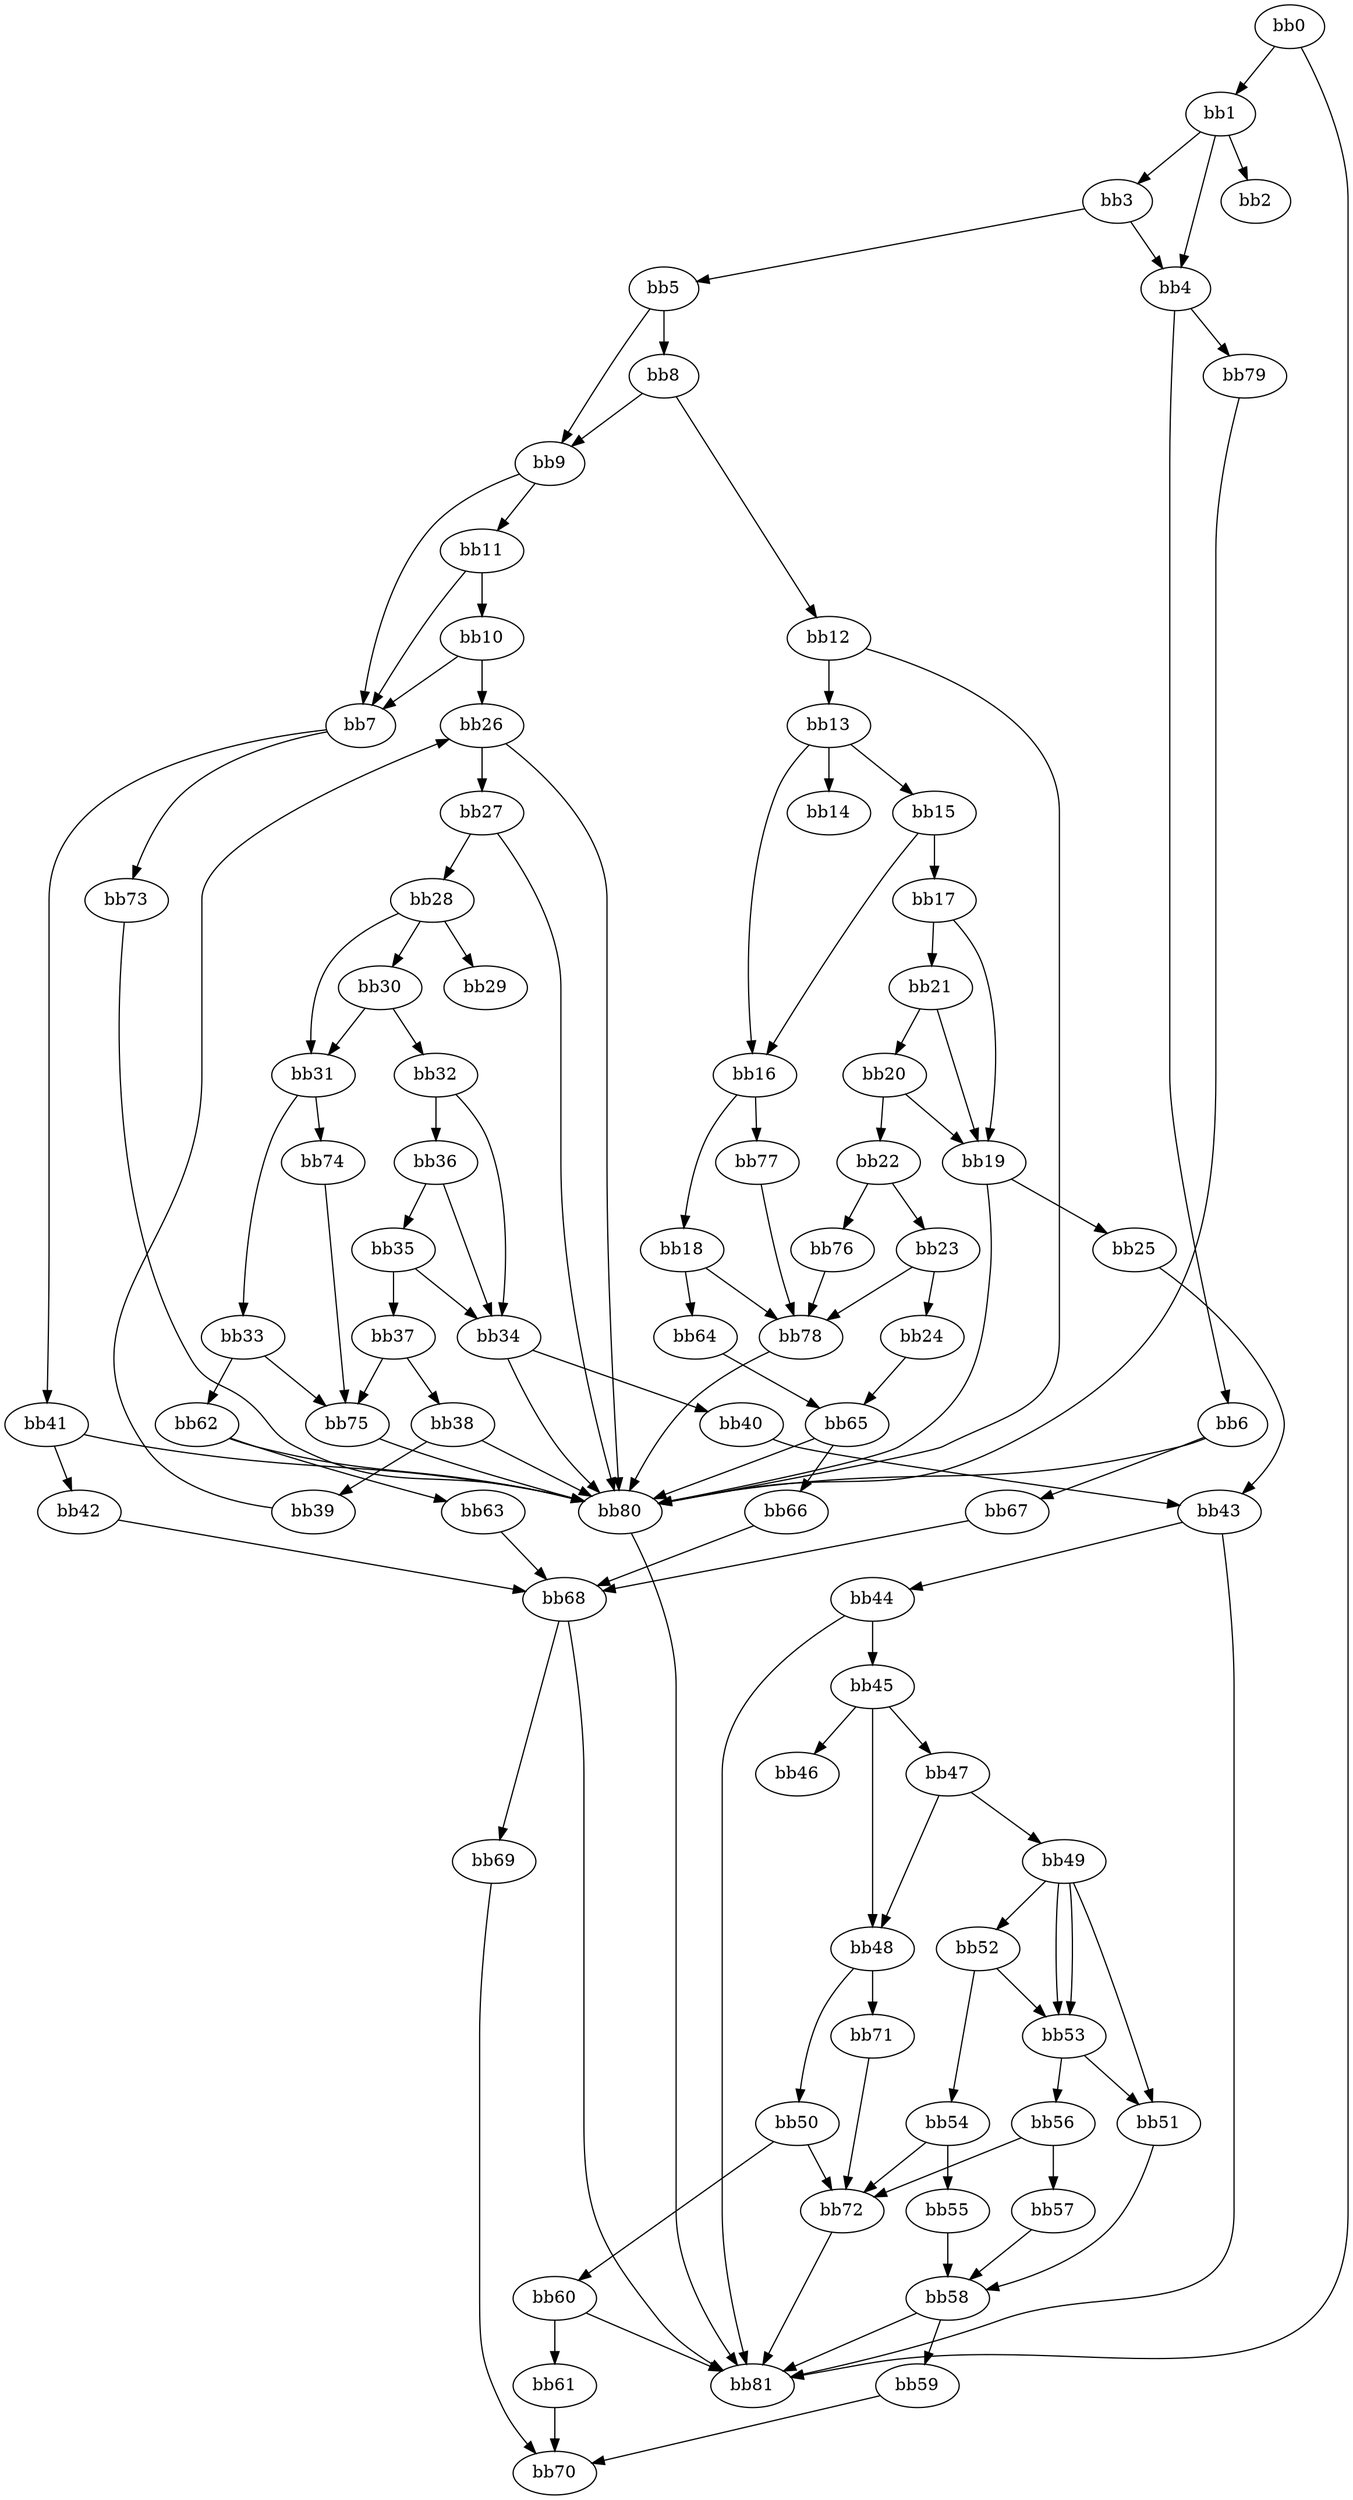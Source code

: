 digraph {
    0 [ label = "bb0\l" ]
    1 [ label = "bb1\l" ]
    2 [ label = "bb2\l" ]
    3 [ label = "bb3\l" ]
    4 [ label = "bb4\l" ]
    5 [ label = "bb5\l" ]
    6 [ label = "bb6\l" ]
    7 [ label = "bb7\l" ]
    8 [ label = "bb8\l" ]
    9 [ label = "bb9\l" ]
    10 [ label = "bb10\l" ]
    11 [ label = "bb11\l" ]
    12 [ label = "bb12\l" ]
    13 [ label = "bb13\l" ]
    14 [ label = "bb14\l" ]
    15 [ label = "bb15\l" ]
    16 [ label = "bb16\l" ]
    17 [ label = "bb17\l" ]
    18 [ label = "bb18\l" ]
    19 [ label = "bb19\l" ]
    20 [ label = "bb20\l" ]
    21 [ label = "bb21\l" ]
    22 [ label = "bb22\l" ]
    23 [ label = "bb23\l" ]
    24 [ label = "bb24\l" ]
    25 [ label = "bb25\l" ]
    26 [ label = "bb26\l" ]
    27 [ label = "bb27\l" ]
    28 [ label = "bb28\l" ]
    29 [ label = "bb29\l" ]
    30 [ label = "bb30\l" ]
    31 [ label = "bb31\l" ]
    32 [ label = "bb32\l" ]
    33 [ label = "bb33\l" ]
    34 [ label = "bb34\l" ]
    35 [ label = "bb35\l" ]
    36 [ label = "bb36\l" ]
    37 [ label = "bb37\l" ]
    38 [ label = "bb38\l" ]
    39 [ label = "bb39\l" ]
    40 [ label = "bb40\l" ]
    41 [ label = "bb41\l" ]
    42 [ label = "bb42\l" ]
    43 [ label = "bb43\l" ]
    44 [ label = "bb44\l" ]
    45 [ label = "bb45\l" ]
    46 [ label = "bb46\l" ]
    47 [ label = "bb47\l" ]
    48 [ label = "bb48\l" ]
    49 [ label = "bb49\l" ]
    50 [ label = "bb50\l" ]
    51 [ label = "bb51\l" ]
    52 [ label = "bb52\l" ]
    53 [ label = "bb53\l" ]
    54 [ label = "bb54\l" ]
    55 [ label = "bb55\l" ]
    56 [ label = "bb56\l" ]
    57 [ label = "bb57\l" ]
    58 [ label = "bb58\l" ]
    59 [ label = "bb59\l" ]
    60 [ label = "bb60\l" ]
    61 [ label = "bb61\l" ]
    62 [ label = "bb62\l" ]
    63 [ label = "bb63\l" ]
    64 [ label = "bb64\l" ]
    65 [ label = "bb65\l" ]
    66 [ label = "bb66\l" ]
    67 [ label = "bb67\l" ]
    68 [ label = "bb68\l" ]
    69 [ label = "bb69\l" ]
    70 [ label = "bb70\l" ]
    71 [ label = "bb71\l" ]
    72 [ label = "bb72\l" ]
    73 [ label = "bb73\l" ]
    74 [ label = "bb74\l" ]
    75 [ label = "bb75\l" ]
    76 [ label = "bb76\l" ]
    77 [ label = "bb77\l" ]
    78 [ label = "bb78\l" ]
    79 [ label = "bb79\l" ]
    80 [ label = "bb80\l" ]
    81 [ label = "bb81\l" ]
    0 -> 1 [ ]
    0 -> 81 [ ]
    1 -> 2 [ ]
    1 -> 3 [ ]
    1 -> 4 [ ]
    3 -> 4 [ ]
    3 -> 5 [ ]
    4 -> 6 [ ]
    4 -> 79 [ ]
    5 -> 8 [ ]
    5 -> 9 [ ]
    6 -> 67 [ ]
    6 -> 80 [ ]
    7 -> 41 [ ]
    7 -> 73 [ ]
    8 -> 9 [ ]
    8 -> 12 [ ]
    9 -> 7 [ ]
    9 -> 11 [ ]
    10 -> 7 [ ]
    10 -> 26 [ ]
    11 -> 7 [ ]
    11 -> 10 [ ]
    12 -> 13 [ ]
    12 -> 80 [ ]
    13 -> 14 [ ]
    13 -> 15 [ ]
    13 -> 16 [ ]
    15 -> 16 [ ]
    15 -> 17 [ ]
    16 -> 18 [ ]
    16 -> 77 [ ]
    17 -> 19 [ ]
    17 -> 21 [ ]
    18 -> 64 [ ]
    18 -> 78 [ ]
    19 -> 25 [ ]
    19 -> 80 [ ]
    20 -> 19 [ ]
    20 -> 22 [ ]
    21 -> 19 [ ]
    21 -> 20 [ ]
    22 -> 23 [ ]
    22 -> 76 [ ]
    23 -> 24 [ ]
    23 -> 78 [ ]
    24 -> 65 [ ]
    25 -> 43 [ ]
    26 -> 27 [ ]
    26 -> 80 [ ]
    27 -> 28 [ ]
    27 -> 80 [ ]
    28 -> 29 [ ]
    28 -> 30 [ ]
    28 -> 31 [ ]
    30 -> 31 [ ]
    30 -> 32 [ ]
    31 -> 33 [ ]
    31 -> 74 [ ]
    32 -> 34 [ ]
    32 -> 36 [ ]
    33 -> 62 [ ]
    33 -> 75 [ ]
    34 -> 40 [ ]
    34 -> 80 [ ]
    35 -> 34 [ ]
    35 -> 37 [ ]
    36 -> 34 [ ]
    36 -> 35 [ ]
    37 -> 38 [ ]
    37 -> 75 [ ]
    38 -> 39 [ ]
    38 -> 80 [ ]
    39 -> 26 [ ]
    40 -> 43 [ ]
    41 -> 42 [ ]
    41 -> 80 [ ]
    42 -> 68 [ ]
    43 -> 44 [ ]
    43 -> 81 [ ]
    44 -> 45 [ ]
    44 -> 81 [ ]
    45 -> 46 [ ]
    45 -> 47 [ ]
    45 -> 48 [ ]
    47 -> 48 [ ]
    47 -> 49 [ ]
    48 -> 50 [ ]
    48 -> 71 [ ]
    49 -> 51 [ ]
    49 -> 52 [ ]
    49 -> 53 [ ]
    49 -> 53 [ ]
    50 -> 60 [ ]
    50 -> 72 [ ]
    51 -> 58 [ ]
    52 -> 53 [ ]
    52 -> 54 [ ]
    53 -> 51 [ ]
    53 -> 56 [ ]
    54 -> 55 [ ]
    54 -> 72 [ ]
    55 -> 58 [ ]
    56 -> 57 [ ]
    56 -> 72 [ ]
    57 -> 58 [ ]
    58 -> 59 [ ]
    58 -> 81 [ ]
    59 -> 70 [ ]
    60 -> 61 [ ]
    60 -> 81 [ ]
    61 -> 70 [ ]
    62 -> 63 [ ]
    62 -> 80 [ ]
    63 -> 68 [ ]
    64 -> 65 [ ]
    65 -> 66 [ ]
    65 -> 80 [ ]
    66 -> 68 [ ]
    67 -> 68 [ ]
    68 -> 69 [ ]
    68 -> 81 [ ]
    69 -> 70 [ ]
    71 -> 72 [ ]
    72 -> 81 [ ]
    73 -> 80 [ ]
    74 -> 75 [ ]
    75 -> 80 [ ]
    76 -> 78 [ ]
    77 -> 78 [ ]
    78 -> 80 [ ]
    79 -> 80 [ ]
    80 -> 81 [ ]
}

